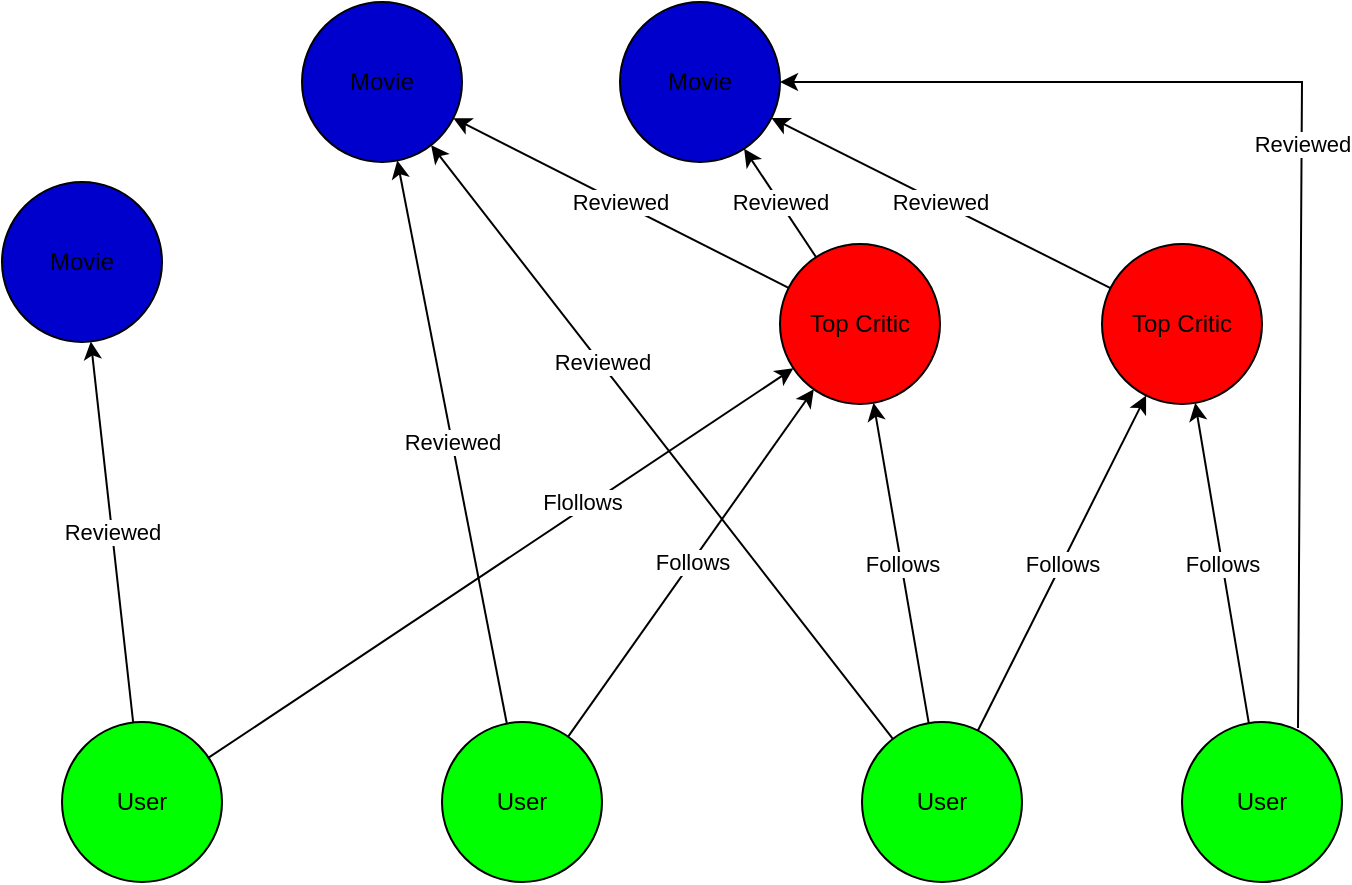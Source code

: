 <mxfile version="20.2.3" type="device"><diagram id="pQrLfYr7t_-oqZ72zpXQ" name="Pagina-1"><mxGraphModel dx="868" dy="553" grid="1" gridSize="10" guides="1" tooltips="1" connect="1" arrows="1" fold="1" page="1" pageScale="1" pageWidth="827" pageHeight="1169" math="0" shadow="0"><root><mxCell id="0"/><mxCell id="1" parent="0"/><mxCell id="oDW3dux5eLECAj0ogKnU-1" value="User" style="ellipse;whiteSpace=wrap;html=1;aspect=fixed;fillColor=#00FF00;" vertex="1" parent="1"><mxGeometry x="80" y="400" width="80" height="80" as="geometry"/></mxCell><mxCell id="oDW3dux5eLECAj0ogKnU-2" value="Top Critic" style="ellipse;whiteSpace=wrap;html=1;aspect=fixed;fillColor=#FF0000;" vertex="1" parent="1"><mxGeometry x="439" y="161" width="80" height="80" as="geometry"/></mxCell><mxCell id="oDW3dux5eLECAj0ogKnU-3" value="Movie" style="ellipse;whiteSpace=wrap;html=1;aspect=fixed;fillColor=#0000CC;" vertex="1" parent="1"><mxGeometry x="50" y="130" width="80" height="80" as="geometry"/></mxCell><mxCell id="oDW3dux5eLECAj0ogKnU-4" value="User" style="ellipse;whiteSpace=wrap;html=1;aspect=fixed;fillColor=#00FF00;" vertex="1" parent="1"><mxGeometry x="270" y="400" width="80" height="80" as="geometry"/></mxCell><mxCell id="oDW3dux5eLECAj0ogKnU-5" value="User" style="ellipse;whiteSpace=wrap;html=1;aspect=fixed;fillColor=#00FF00;" vertex="1" parent="1"><mxGeometry x="480" y="400" width="80" height="80" as="geometry"/></mxCell><mxCell id="oDW3dux5eLECAj0ogKnU-6" value="User" style="ellipse;whiteSpace=wrap;html=1;aspect=fixed;fillColor=#00FF00;" vertex="1" parent="1"><mxGeometry x="640" y="400" width="80" height="80" as="geometry"/></mxCell><mxCell id="oDW3dux5eLECAj0ogKnU-7" value="Top Critic" style="ellipse;whiteSpace=wrap;html=1;aspect=fixed;fillColor=#FF0000;" vertex="1" parent="1"><mxGeometry x="600" y="161" width="80" height="80" as="geometry"/></mxCell><mxCell id="oDW3dux5eLECAj0ogKnU-8" value="Movie" style="ellipse;whiteSpace=wrap;html=1;aspect=fixed;fillColor=#0000CC;" vertex="1" parent="1"><mxGeometry x="200" y="40" width="80" height="80" as="geometry"/></mxCell><mxCell id="oDW3dux5eLECAj0ogKnU-9" value="Movie" style="ellipse;whiteSpace=wrap;html=1;aspect=fixed;fillColor=#0000CC;" vertex="1" parent="1"><mxGeometry x="359" y="40" width="80" height="80" as="geometry"/></mxCell><mxCell id="oDW3dux5eLECAj0ogKnU-10" value="Flollows" style="endArrow=classic;html=1;rounded=0;" edge="1" parent="1" source="oDW3dux5eLECAj0ogKnU-1" target="oDW3dux5eLECAj0ogKnU-2"><mxGeometry x="0.288" y="3" width="50" height="50" relative="1" as="geometry"><mxPoint x="390" y="290" as="sourcePoint"/><mxPoint x="440" y="240" as="targetPoint"/><mxPoint as="offset"/></mxGeometry></mxCell><mxCell id="oDW3dux5eLECAj0ogKnU-11" value="Follows" style="endArrow=classic;html=1;rounded=0;" edge="1" parent="1" source="oDW3dux5eLECAj0ogKnU-4" target="oDW3dux5eLECAj0ogKnU-2"><mxGeometry width="50" height="50" relative="1" as="geometry"><mxPoint x="163.314" y="427.859" as="sourcePoint"/><mxPoint x="455.704" y="233.167" as="targetPoint"/></mxGeometry></mxCell><mxCell id="oDW3dux5eLECAj0ogKnU-12" value="Follows" style="endArrow=classic;html=1;rounded=0;" edge="1" parent="1" source="oDW3dux5eLECAj0ogKnU-6" target="oDW3dux5eLECAj0ogKnU-7"><mxGeometry width="50" height="50" relative="1" as="geometry"><mxPoint x="173.314" y="437.859" as="sourcePoint"/><mxPoint x="465.704" y="243.167" as="targetPoint"/></mxGeometry></mxCell><mxCell id="oDW3dux5eLECAj0ogKnU-13" value="Follows" style="endArrow=classic;html=1;rounded=0;" edge="1" parent="1" source="oDW3dux5eLECAj0ogKnU-5" target="oDW3dux5eLECAj0ogKnU-7"><mxGeometry width="50" height="50" relative="1" as="geometry"><mxPoint x="183.314" y="447.859" as="sourcePoint"/><mxPoint x="475.704" y="253.167" as="targetPoint"/></mxGeometry></mxCell><mxCell id="oDW3dux5eLECAj0ogKnU-14" value="Follows" style="endArrow=classic;html=1;rounded=0;" edge="1" parent="1" source="oDW3dux5eLECAj0ogKnU-5" target="oDW3dux5eLECAj0ogKnU-2"><mxGeometry width="50" height="50" relative="1" as="geometry"><mxPoint x="193.314" y="457.859" as="sourcePoint"/><mxPoint x="485.704" y="263.167" as="targetPoint"/></mxGeometry></mxCell><mxCell id="oDW3dux5eLECAj0ogKnU-15" value="Reviewed" style="endArrow=classic;html=1;rounded=0;" edge="1" parent="1" source="oDW3dux5eLECAj0ogKnU-2" target="oDW3dux5eLECAj0ogKnU-8"><mxGeometry width="50" height="50" relative="1" as="geometry"><mxPoint x="203.314" y="467.859" as="sourcePoint"/><mxPoint x="495.704" y="273.167" as="targetPoint"/></mxGeometry></mxCell><mxCell id="oDW3dux5eLECAj0ogKnU-16" value="Reviewed" style="endArrow=classic;html=1;rounded=0;" edge="1" parent="1" source="oDW3dux5eLECAj0ogKnU-2" target="oDW3dux5eLECAj0ogKnU-9"><mxGeometry width="50" height="50" relative="1" as="geometry"><mxPoint x="213.314" y="477.859" as="sourcePoint"/><mxPoint x="505.704" y="283.167" as="targetPoint"/></mxGeometry></mxCell><mxCell id="oDW3dux5eLECAj0ogKnU-17" value="Reviewed" style="endArrow=classic;html=1;rounded=0;" edge="1" parent="1" source="oDW3dux5eLECAj0ogKnU-7" target="oDW3dux5eLECAj0ogKnU-9"><mxGeometry width="50" height="50" relative="1" as="geometry"><mxPoint x="223.314" y="487.859" as="sourcePoint"/><mxPoint x="515.704" y="293.167" as="targetPoint"/></mxGeometry></mxCell><mxCell id="oDW3dux5eLECAj0ogKnU-18" value="Reviewed" style="endArrow=classic;html=1;rounded=0;" edge="1" parent="1" source="oDW3dux5eLECAj0ogKnU-1" target="oDW3dux5eLECAj0ogKnU-3"><mxGeometry width="50" height="50" relative="1" as="geometry"><mxPoint x="453.258" y="193.041" as="sourcePoint"/><mxPoint x="285.687" y="108.068" as="targetPoint"/></mxGeometry></mxCell><mxCell id="oDW3dux5eLECAj0ogKnU-19" value="Reviewed" style="endArrow=classic;html=1;rounded=0;" edge="1" parent="1" source="oDW3dux5eLECAj0ogKnU-4" target="oDW3dux5eLECAj0ogKnU-8"><mxGeometry width="50" height="50" relative="1" as="geometry"><mxPoint x="463.258" y="203.041" as="sourcePoint"/><mxPoint x="295.687" y="118.068" as="targetPoint"/></mxGeometry></mxCell><mxCell id="oDW3dux5eLECAj0ogKnU-20" value="Reviewed" style="endArrow=classic;html=1;rounded=0;" edge="1" parent="1" source="oDW3dux5eLECAj0ogKnU-5" target="oDW3dux5eLECAj0ogKnU-8"><mxGeometry x="0.266" y="-1" width="50" height="50" relative="1" as="geometry"><mxPoint x="473.258" y="213.041" as="sourcePoint"/><mxPoint x="305.687" y="128.068" as="targetPoint"/><mxPoint as="offset"/></mxGeometry></mxCell><mxCell id="oDW3dux5eLECAj0ogKnU-21" value="Reviewed" style="endArrow=classic;html=1;rounded=0;exitX=0.725;exitY=0.038;exitDx=0;exitDy=0;exitPerimeter=0;" edge="1" parent="1" source="oDW3dux5eLECAj0ogKnU-6" target="oDW3dux5eLECAj0ogKnU-9"><mxGeometry width="50" height="50" relative="1" as="geometry"><mxPoint x="483.258" y="223.041" as="sourcePoint"/><mxPoint x="315.687" y="138.068" as="targetPoint"/><Array as="points"><mxPoint x="700" y="80"/></Array></mxGeometry></mxCell></root></mxGraphModel></diagram></mxfile>